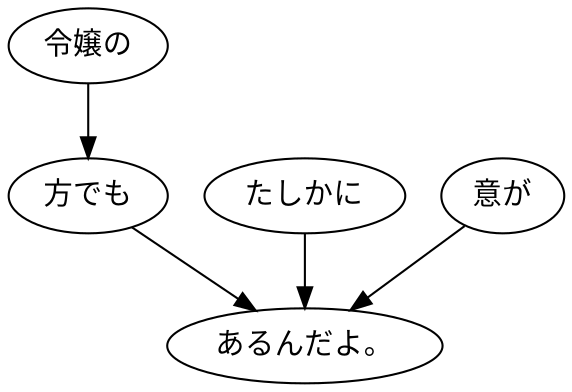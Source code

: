 digraph graph2408 {
	node0 [label="令嬢の"];
	node1 [label="方でも"];
	node2 [label="たしかに"];
	node3 [label="意が"];
	node4 [label="あるんだよ。"];
	node0 -> node1;
	node1 -> node4;
	node2 -> node4;
	node3 -> node4;
}
